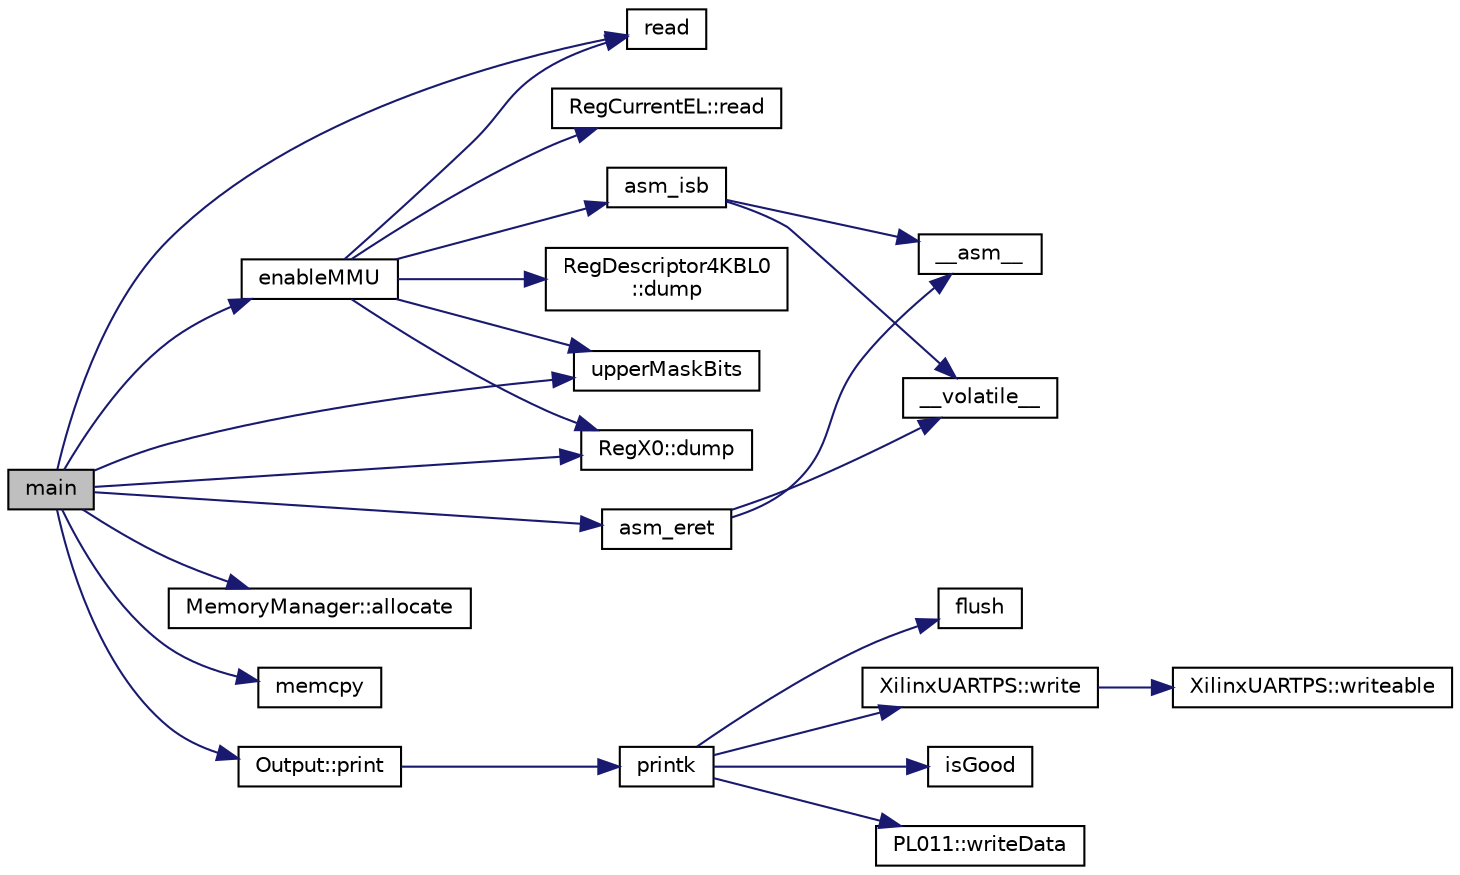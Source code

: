 digraph "main"
{
  edge [fontname="Helvetica",fontsize="10",labelfontname="Helvetica",labelfontsize="10"];
  node [fontname="Helvetica",fontsize="10",shape=record];
  rankdir="LR";
  Node11 [label="main",height=0.2,width=0.4,color="black", fillcolor="grey75", style="filled", fontcolor="black"];
  Node11 -> Node12 [color="midnightblue",fontsize="10",style="solid",fontname="Helvetica"];
  Node12 [label="enableMMU",height=0.2,width=0.4,color="black", fillcolor="white", style="filled",URL="$d6/d3e/main__run__kernel__application_8cpp.html#ac3fa83f06bb4c57fb33bf3e365b3a20d"];
  Node12 -> Node13 [color="midnightblue",fontsize="10",style="solid",fontname="Helvetica"];
  Node13 [label="RegCurrentEL::read",height=0.2,width=0.4,color="black", fillcolor="white", style="filled",URL="$d9/d27/class_reg_current_e_l.html#a1e7d733bdf4ace8dd9c8f11945ec108a"];
  Node12 -> Node14 [color="midnightblue",fontsize="10",style="solid",fontname="Helvetica"];
  Node14 [label="read",height=0.2,width=0.4,color="black", fillcolor="white", style="filled",URL="$d1/de4/general__registers_8h.html#a91bc8a1532103722bfed05ee632e70aa"];
  Node12 -> Node15 [color="midnightblue",fontsize="10",style="solid",fontname="Helvetica"];
  Node15 [label="upperMaskBits",height=0.2,width=0.4,color="black", fillcolor="white", style="filled",URL="$d6/d93/generic__util_8h.html#ae5b0ccf9eceeac13bce69e2bf98b8480"];
  Node12 -> Node16 [color="midnightblue",fontsize="10",style="solid",fontname="Helvetica"];
  Node16 [label="asm_isb",height=0.2,width=0.4,color="black", fillcolor="white", style="filled",URL="$d8/d2f/asm__instructions_8h.html#a89846f12608170850becaa5d0cd10794"];
  Node16 -> Node17 [color="midnightblue",fontsize="10",style="solid",fontname="Helvetica"];
  Node17 [label="__asm__",height=0.2,width=0.4,color="black", fillcolor="white", style="filled",URL="$dd/d12/exceptions_8cpp.html#a40b46c5cfd33825a3980572ace99e6a1"];
  Node16 -> Node18 [color="midnightblue",fontsize="10",style="solid",fontname="Helvetica"];
  Node18 [label="__volatile__",height=0.2,width=0.4,color="black", fillcolor="white", style="filled",URL="$d8/d64/main__test__adrp__instruction_8cpp.html#a28b72fa6de7635a872fd3ae108c838c8"];
  Node12 -> Node19 [color="midnightblue",fontsize="10",style="solid",fontname="Helvetica"];
  Node19 [label="RegDescriptor4KBL0\l::dump",height=0.2,width=0.4,color="black", fillcolor="white", style="filled",URL="$d7/d41/class_reg_descriptor4_k_b_l0.html#a47a2e1ac635d41103c230def5fdb0912"];
  Node12 -> Node20 [color="midnightblue",fontsize="10",style="solid",fontname="Helvetica"];
  Node20 [label="RegX0::dump",height=0.2,width=0.4,color="black", fillcolor="white", style="filled",URL="$d9/df4/class_reg_x0.html#ab6be2e72fc21d7c8d23255d01f61b553"];
  Node11 -> Node14 [color="midnightblue",fontsize="10",style="solid",fontname="Helvetica"];
  Node11 -> Node15 [color="midnightblue",fontsize="10",style="solid",fontname="Helvetica"];
  Node11 -> Node21 [color="midnightblue",fontsize="10",style="solid",fontname="Helvetica"];
  Node21 [label="MemoryManager::allocate",height=0.2,width=0.4,color="black", fillcolor="white", style="filled",URL="$d7/dff/class_memory_manager.html#ac2881a6dbbd6c0312f05761718ac6f08"];
  Node11 -> Node22 [color="midnightblue",fontsize="10",style="solid",fontname="Helvetica"];
  Node22 [label="memcpy",height=0.2,width=0.4,color="black", fillcolor="white", style="filled",URL="$d1/d56/memcpy_8cpp.html#ab68eb7b07f8ada1c6c8bde74731d3de7"];
  Node11 -> Node23 [color="midnightblue",fontsize="10",style="solid",fontname="Helvetica"];
  Node23 [label="Output::print",height=0.2,width=0.4,color="black", fillcolor="white", style="filled",URL="$db/db4/class_output.html#a9b805f9866e80ecde51f3b166bc32f29"];
  Node23 -> Node24 [color="midnightblue",fontsize="10",style="solid",fontname="Helvetica"];
  Node24 [label="printk",height=0.2,width=0.4,color="black", fillcolor="white", style="filled",URL="$dd/d17/io_2printk_8h.html#a8af92b5d9611db79b3408fe71c73ec72"];
  Node24 -> Node25 [color="midnightblue",fontsize="10",style="solid",fontname="Helvetica"];
  Node25 [label="isGood",height=0.2,width=0.4,color="black", fillcolor="white", style="filled",URL="$d2/d67/printk__host_8cpp.html#abc4c5fda600e142f0fcf8208ff4614d9"];
  Node24 -> Node26 [color="midnightblue",fontsize="10",style="solid",fontname="Helvetica"];
  Node26 [label="PL011::writeData",height=0.2,width=0.4,color="black", fillcolor="white", style="filled",URL="$d7/dff/class_p_l011.html#a9a1de31dac22db614ad606d60d56055e"];
  Node24 -> Node27 [color="midnightblue",fontsize="10",style="solid",fontname="Helvetica"];
  Node27 [label="flush",height=0.2,width=0.4,color="black", fillcolor="white", style="filled",URL="$d3/df4/printk__user__space_8cpp.html#adac116554b543b7c4228c018a85882f5"];
  Node24 -> Node28 [color="midnightblue",fontsize="10",style="solid",fontname="Helvetica"];
  Node28 [label="XilinxUARTPS::write",height=0.2,width=0.4,color="black", fillcolor="white", style="filled",URL="$df/d5b/class_xilinx_u_a_r_t_p_s.html#a0751411da7f8ecb3a43c84ac74eb6256"];
  Node28 -> Node29 [color="midnightblue",fontsize="10",style="solid",fontname="Helvetica"];
  Node29 [label="XilinxUARTPS::writeable",height=0.2,width=0.4,color="black", fillcolor="white", style="filled",URL="$df/d5b/class_xilinx_u_a_r_t_p_s.html#aa3971cfd2791eeb495f230409edf712a"];
  Node11 -> Node20 [color="midnightblue",fontsize="10",style="solid",fontname="Helvetica"];
  Node11 -> Node30 [color="midnightblue",fontsize="10",style="solid",fontname="Helvetica"];
  Node30 [label="asm_eret",height=0.2,width=0.4,color="black", fillcolor="white", style="filled",URL="$d8/d2f/asm__instructions_8h.html#a4cb735a660f2bdd4246677f75b094eb9"];
  Node30 -> Node17 [color="midnightblue",fontsize="10",style="solid",fontname="Helvetica"];
  Node30 -> Node18 [color="midnightblue",fontsize="10",style="solid",fontname="Helvetica"];
}
